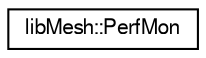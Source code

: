 digraph "Graphical Class Hierarchy"
{
  edge [fontname="FreeSans",fontsize="10",labelfontname="FreeSans",labelfontsize="10"];
  node [fontname="FreeSans",fontsize="10",shape=record];
  rankdir="LR";
  Node1 [label="libMesh::PerfMon",height=0.2,width=0.4,color="black", fillcolor="white", style="filled",URL="$classlibMesh_1_1PerfMon.html"];
}

